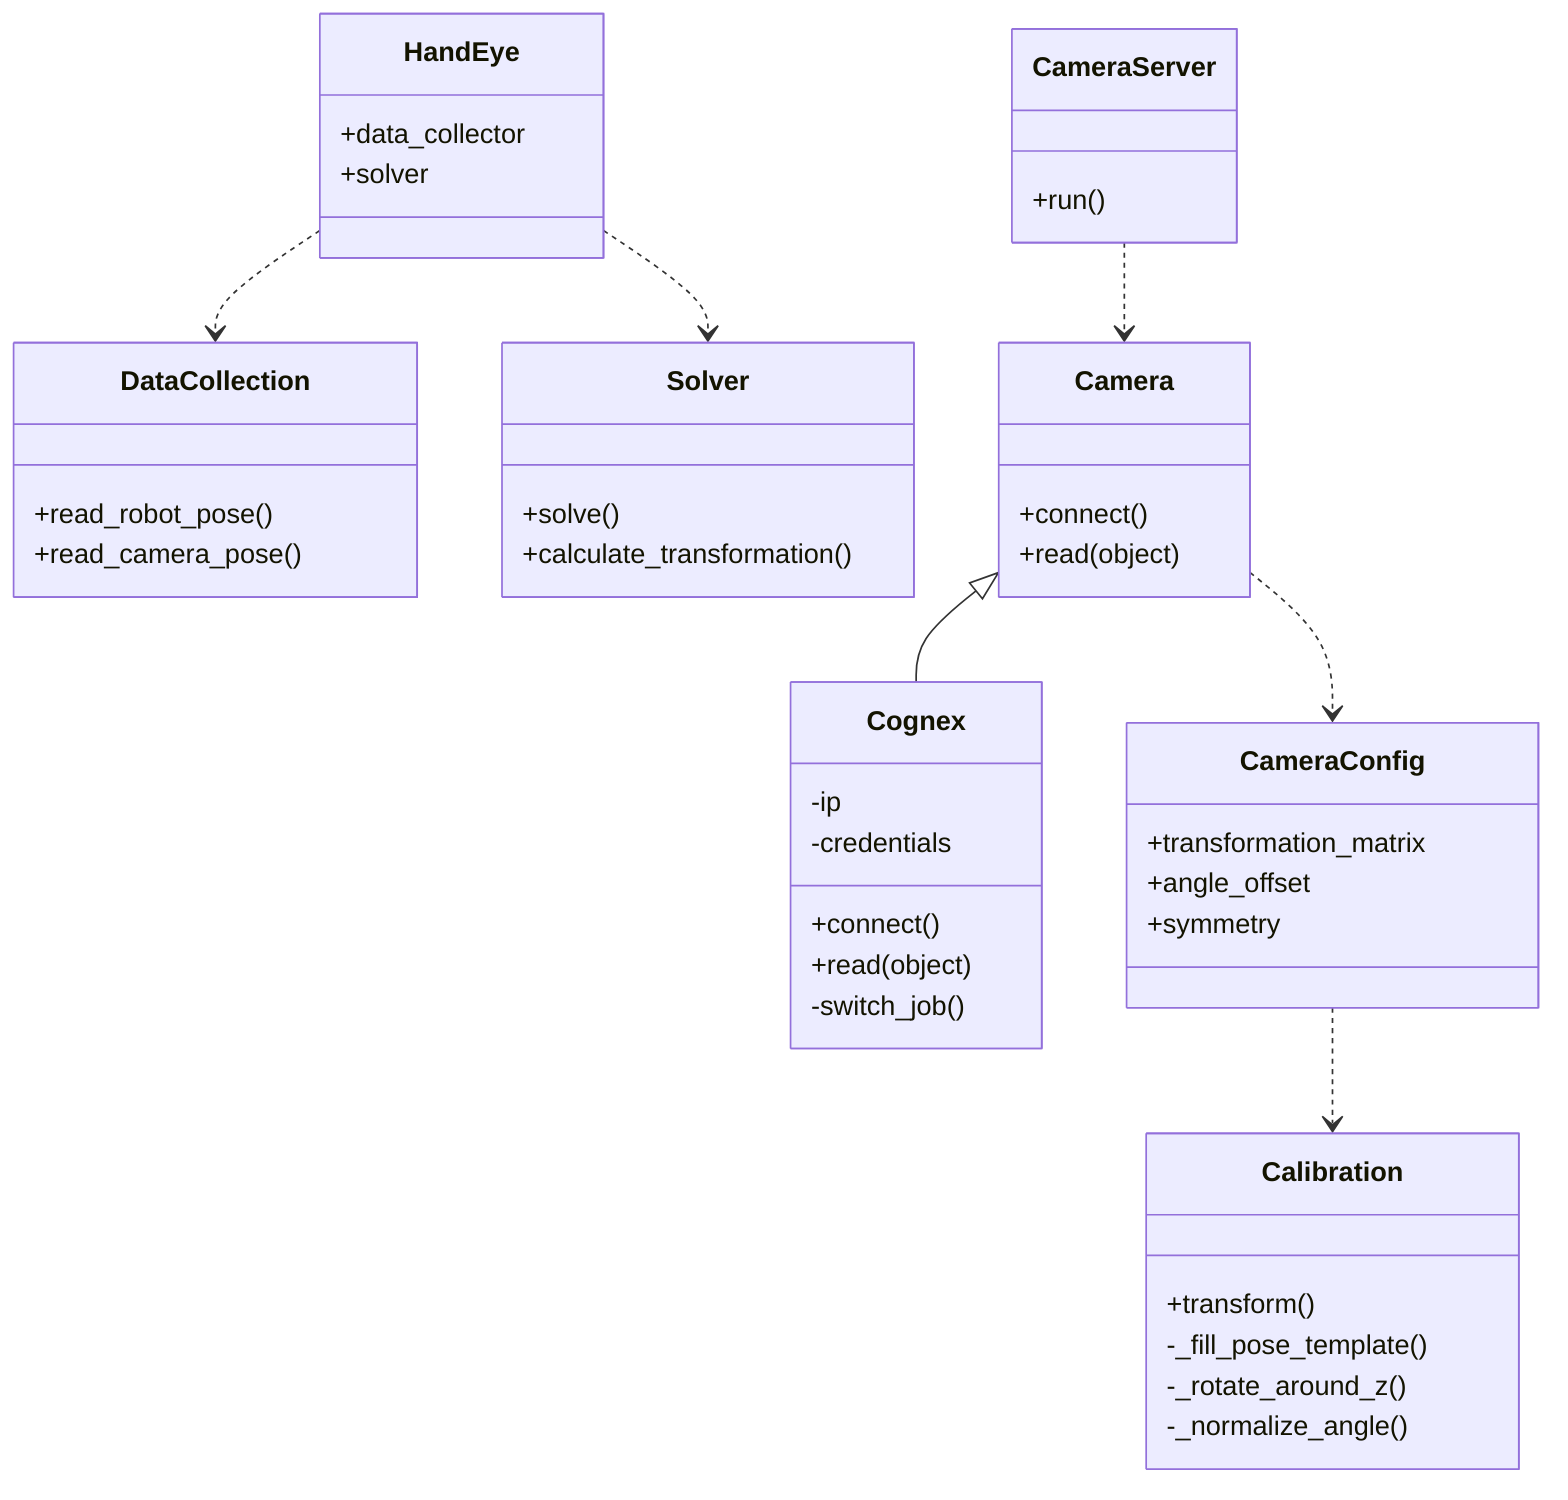 classDiagram
    class HandEye {
        +data_collector
        +solver
    }
    class Calibration {
        +transform()
        -_fill_pose_template()
        -_rotate_around_z()
        -_normalize_angle()
    }

    class Cognex {
        -ip
        -credentials
        +connect()
        +read(object)
        -switch_job()
    }
    %% HandEye
    class DataCollection {
        +read_robot_pose()
        +read_camera_pose()
    }

    class Solver {
        +solve()
        +calculate_transformation()
    }

    class CameraServer {
        +run()
    }

    class CameraConfig {
        +transformation_matrix
        +angle_offset
        +symmetry
    }

    class Camera {
        +connect()
        +read(object)
    }

    CameraConfig ..> Calibration
    HandEye ..> DataCollection
    HandEye ..> Solver
    Camera <|-- Cognex
    CameraServer ..> Camera
    Camera ..> CameraConfig
    %% Solver --> CameraConfig : updates